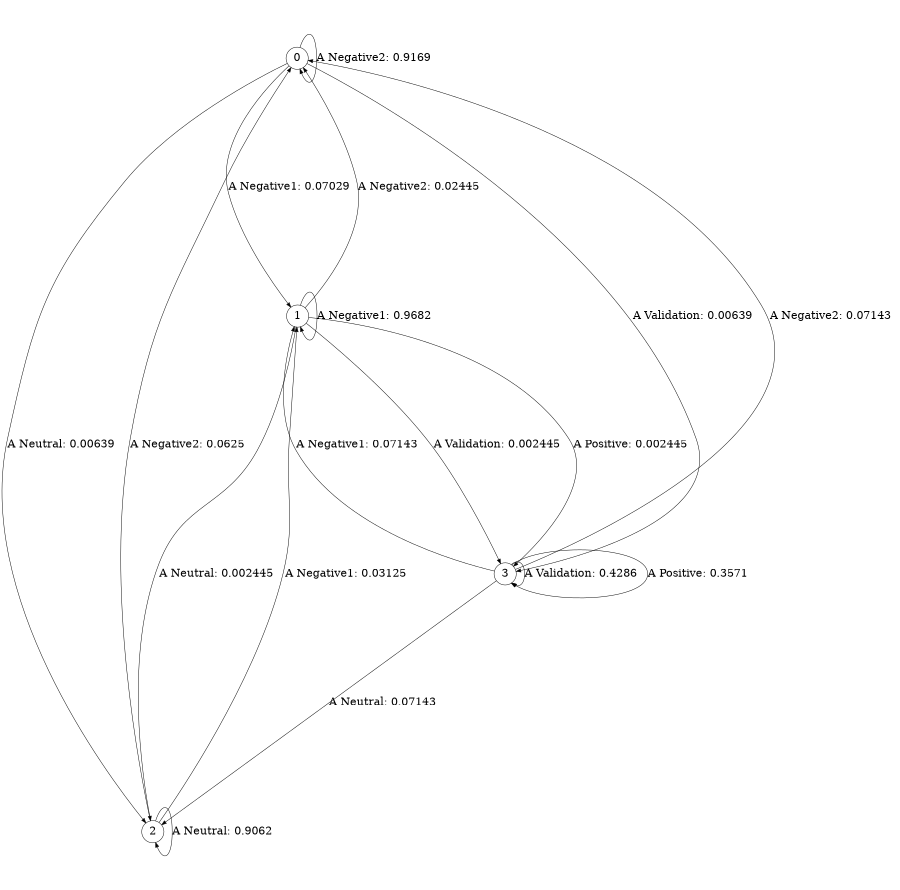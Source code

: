 digraph r7_cssr {
size = "6,8.5";
ratio = "fill";
node [shape = circle];
node [fontsize = 24];
edge [fontsize = 24];
0 -> 0 [label = "A Negative2: 0.9169   "];
0 -> 1 [label = "A Negative1: 0.07029  "];
0 -> 2 [label = "A Neutral: 0.00639  "];
0 -> 3 [label = "A Validation: 0.00639  "];
1 -> 0 [label = "A Negative2: 0.02445  "];
1 -> 1 [label = "A Negative1: 0.9682   "];
1 -> 2 [label = "A Neutral: 0.002445  "];
1 -> 3 [label = "A Validation: 0.002445  "];
1 -> 3 [label = "A Positive: 0.002445  "];
2 -> 0 [label = "A Negative2: 0.0625   "];
2 -> 1 [label = "A Negative1: 0.03125  "];
2 -> 2 [label = "A Neutral: 0.9062   "];
3 -> 0 [label = "A Negative2: 0.07143  "];
3 -> 1 [label = "A Negative1: 0.07143  "];
3 -> 2 [label = "A Neutral: 0.07143  "];
3 -> 3 [label = "A Validation: 0.4286   "];
3 -> 3 [label = "A Positive: 0.3571   "];
} 